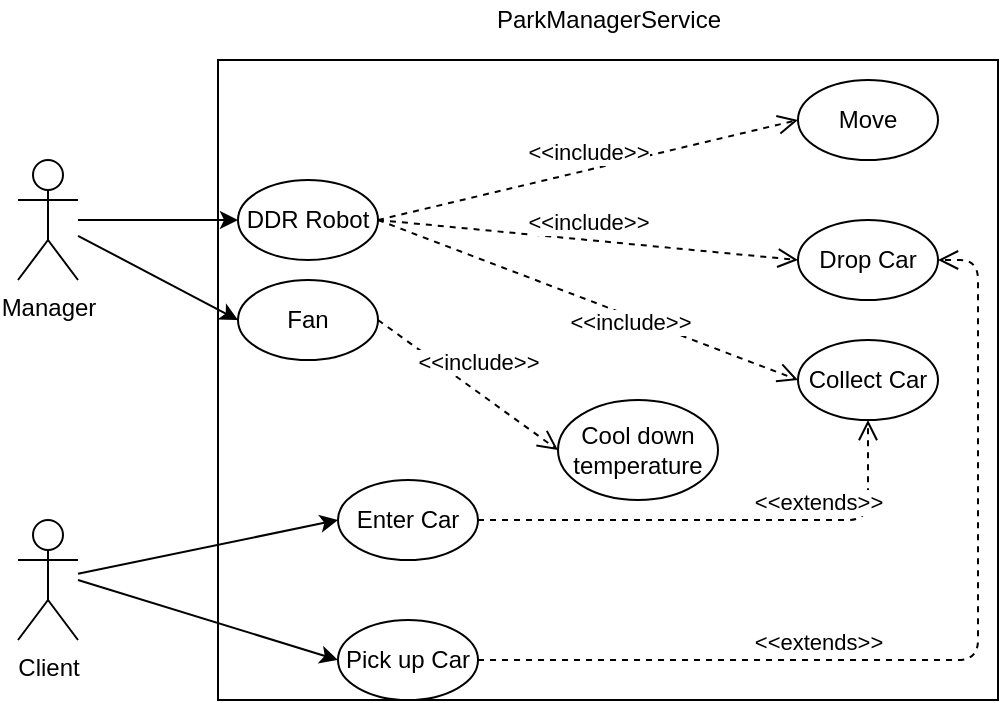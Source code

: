 <mxfile version="14.8.0" type="device"><diagram id="BykubvJKiX8F5B544DmJ" name="Page-1"><mxGraphModel dx="1826" dy="781" grid="1" gridSize="10" guides="1" tooltips="1" connect="1" arrows="1" fold="1" page="1" pageScale="1" pageWidth="850" pageHeight="1100" math="0" shadow="0"><root><mxCell id="0"/><mxCell id="1" parent="0"/><mxCell id="dhTN1T2gjNJF0qV554JU-6" value="" style="rounded=0;whiteSpace=wrap;html=1;" vertex="1" parent="1"><mxGeometry x="180" y="100" width="390" height="320" as="geometry"/></mxCell><mxCell id="dhTN1T2gjNJF0qV554JU-7" value="ParkManagerService" style="text;html=1;align=center;verticalAlign=middle;resizable=0;points=[];autosize=1;strokeColor=none;" vertex="1" parent="1"><mxGeometry x="310" y="70" width="130" height="20" as="geometry"/></mxCell><mxCell id="dhTN1T2gjNJF0qV554JU-8" value="Client" style="shape=umlActor;verticalLabelPosition=bottom;verticalAlign=top;html=1;" vertex="1" parent="1"><mxGeometry x="80" y="330" width="30" height="60" as="geometry"/></mxCell><mxCell id="dhTN1T2gjNJF0qV554JU-9" value="Enter Car" style="ellipse;whiteSpace=wrap;html=1;" vertex="1" parent="1"><mxGeometry x="240" y="310" width="70" height="40" as="geometry"/></mxCell><mxCell id="dhTN1T2gjNJF0qV554JU-10" value="Pick up Car" style="ellipse;whiteSpace=wrap;html=1;" vertex="1" parent="1"><mxGeometry x="240" y="380" width="70" height="40" as="geometry"/></mxCell><mxCell id="dhTN1T2gjNJF0qV554JU-11" value="Manager" style="shape=umlActor;verticalLabelPosition=bottom;verticalAlign=top;html=1;" vertex="1" parent="1"><mxGeometry x="80" y="150" width="30" height="60" as="geometry"/></mxCell><mxCell id="dhTN1T2gjNJF0qV554JU-12" value="DDR Robot" style="ellipse;whiteSpace=wrap;html=1;" vertex="1" parent="1"><mxGeometry x="190" y="160" width="70" height="40" as="geometry"/></mxCell><mxCell id="dhTN1T2gjNJF0qV554JU-13" value="Collect Car" style="ellipse;whiteSpace=wrap;html=1;" vertex="1" parent="1"><mxGeometry x="470" y="240" width="70" height="40" as="geometry"/></mxCell><mxCell id="dhTN1T2gjNJF0qV554JU-15" value="Move" style="ellipse;whiteSpace=wrap;html=1;" vertex="1" parent="1"><mxGeometry x="470" y="110" width="70" height="40" as="geometry"/></mxCell><mxCell id="dhTN1T2gjNJF0qV554JU-16" value="Fan" style="ellipse;whiteSpace=wrap;html=1;" vertex="1" parent="1"><mxGeometry x="190" y="210" width="70" height="40" as="geometry"/></mxCell><mxCell id="dhTN1T2gjNJF0qV554JU-17" value="Cool down temperature" style="ellipse;whiteSpace=wrap;html=1;" vertex="1" parent="1"><mxGeometry x="350" y="270" width="80" height="50" as="geometry"/></mxCell><mxCell id="dhTN1T2gjNJF0qV554JU-18" value="" style="endArrow=classic;html=1;entryX=0;entryY=0.5;entryDx=0;entryDy=0;" edge="1" parent="1" source="dhTN1T2gjNJF0qV554JU-11" target="dhTN1T2gjNJF0qV554JU-12"><mxGeometry width="50" height="50" relative="1" as="geometry"><mxPoint x="400" y="300" as="sourcePoint"/><mxPoint x="450" y="250" as="targetPoint"/></mxGeometry></mxCell><mxCell id="dhTN1T2gjNJF0qV554JU-19" value="" style="endArrow=classic;html=1;entryX=0;entryY=0.5;entryDx=0;entryDy=0;" edge="1" parent="1" source="dhTN1T2gjNJF0qV554JU-11" target="dhTN1T2gjNJF0qV554JU-16"><mxGeometry width="50" height="50" relative="1" as="geometry"><mxPoint x="120" y="190" as="sourcePoint"/><mxPoint x="200" y="190" as="targetPoint"/></mxGeometry></mxCell><mxCell id="dhTN1T2gjNJF0qV554JU-20" value="" style="endArrow=classic;html=1;entryX=0;entryY=0.5;entryDx=0;entryDy=0;" edge="1" parent="1" source="dhTN1T2gjNJF0qV554JU-8" target="dhTN1T2gjNJF0qV554JU-9"><mxGeometry width="50" height="50" relative="1" as="geometry"><mxPoint x="400" y="300" as="sourcePoint"/><mxPoint x="450" y="250" as="targetPoint"/></mxGeometry></mxCell><mxCell id="dhTN1T2gjNJF0qV554JU-21" value="" style="endArrow=classic;html=1;entryX=0;entryY=0.5;entryDx=0;entryDy=0;" edge="1" parent="1" target="dhTN1T2gjNJF0qV554JU-10"><mxGeometry width="50" height="50" relative="1" as="geometry"><mxPoint x="110" y="360" as="sourcePoint"/><mxPoint x="210" y="200" as="targetPoint"/></mxGeometry></mxCell><mxCell id="dhTN1T2gjNJF0qV554JU-22" value="&amp;lt;&amp;lt;include&amp;gt;&amp;gt;" style="html=1;verticalAlign=bottom;endArrow=open;dashed=1;endSize=8;exitX=1;exitY=0.5;exitDx=0;exitDy=0;entryX=0;entryY=0.5;entryDx=0;entryDy=0;" edge="1" parent="1" source="dhTN1T2gjNJF0qV554JU-12" target="dhTN1T2gjNJF0qV554JU-15"><mxGeometry relative="1" as="geometry"><mxPoint x="460" y="280" as="sourcePoint"/><mxPoint x="380" y="280" as="targetPoint"/></mxGeometry></mxCell><mxCell id="dhTN1T2gjNJF0qV554JU-24" value="&amp;lt;&amp;lt;include&amp;gt;&amp;gt;" style="html=1;verticalAlign=bottom;endArrow=open;dashed=1;endSize=8;entryX=0;entryY=0.5;entryDx=0;entryDy=0;exitX=1;exitY=0.5;exitDx=0;exitDy=0;" edge="1" parent="1" source="dhTN1T2gjNJF0qV554JU-16" target="dhTN1T2gjNJF0qV554JU-17"><mxGeometry x="0.047" y="5" relative="1" as="geometry"><mxPoint x="270" y="190" as="sourcePoint"/><mxPoint x="340" y="190" as="targetPoint"/><mxPoint as="offset"/></mxGeometry></mxCell><mxCell id="dhTN1T2gjNJF0qV554JU-25" value="&amp;lt;&amp;lt;include&amp;gt;&amp;gt;" style="html=1;verticalAlign=bottom;endArrow=open;dashed=1;endSize=8;exitX=1;exitY=0.5;exitDx=0;exitDy=0;entryX=0;entryY=0.5;entryDx=0;entryDy=0;" edge="1" parent="1" source="dhTN1T2gjNJF0qV554JU-12" target="dhTN1T2gjNJF0qV554JU-13"><mxGeometry x="0.241" y="-11" relative="1" as="geometry"><mxPoint x="280" y="200" as="sourcePoint"/><mxPoint x="350" y="200" as="targetPoint"/><mxPoint as="offset"/></mxGeometry></mxCell><mxCell id="dhTN1T2gjNJF0qV554JU-27" value="Drop Car" style="ellipse;whiteSpace=wrap;html=1;" vertex="1" parent="1"><mxGeometry x="470" y="180" width="70" height="40" as="geometry"/></mxCell><mxCell id="dhTN1T2gjNJF0qV554JU-29" value="&amp;lt;&amp;lt;include&amp;gt;&amp;gt;" style="html=1;verticalAlign=bottom;endArrow=open;dashed=1;endSize=8;exitX=1;exitY=0.5;exitDx=0;exitDy=0;entryX=0;entryY=0.5;entryDx=0;entryDy=0;" edge="1" parent="1" source="dhTN1T2gjNJF0qV554JU-12" target="dhTN1T2gjNJF0qV554JU-27"><mxGeometry relative="1" as="geometry"><mxPoint x="270" y="190" as="sourcePoint"/><mxPoint x="350" y="140" as="targetPoint"/></mxGeometry></mxCell><mxCell id="dhTN1T2gjNJF0qV554JU-32" value="&amp;lt;&amp;lt;extends&amp;gt;&amp;gt;" style="html=1;verticalAlign=bottom;endArrow=open;dashed=1;endSize=8;entryX=0.5;entryY=1;entryDx=0;entryDy=0;exitX=1;exitY=0.5;exitDx=0;exitDy=0;" edge="1" parent="1" source="dhTN1T2gjNJF0qV554JU-9" target="dhTN1T2gjNJF0qV554JU-13"><mxGeometry x="0.388" relative="1" as="geometry"><mxPoint x="270" y="240" as="sourcePoint"/><mxPoint x="360" y="305" as="targetPoint"/><mxPoint as="offset"/><Array as="points"><mxPoint x="505" y="330"/></Array></mxGeometry></mxCell><mxCell id="dhTN1T2gjNJF0qV554JU-33" value="&amp;lt;&amp;lt;extends&amp;gt;&amp;gt;" style="html=1;verticalAlign=bottom;endArrow=open;dashed=1;endSize=8;entryX=1;entryY=0.5;entryDx=0;entryDy=0;exitX=1;exitY=0.5;exitDx=0;exitDy=0;" edge="1" parent="1" source="dhTN1T2gjNJF0qV554JU-10" target="dhTN1T2gjNJF0qV554JU-27"><mxGeometry x="-0.277" relative="1" as="geometry"><mxPoint x="280" y="250" as="sourcePoint"/><mxPoint x="370" y="315" as="targetPoint"/><mxPoint as="offset"/><Array as="points"><mxPoint x="560" y="400"/><mxPoint x="560" y="200"/></Array></mxGeometry></mxCell></root></mxGraphModel></diagram></mxfile>